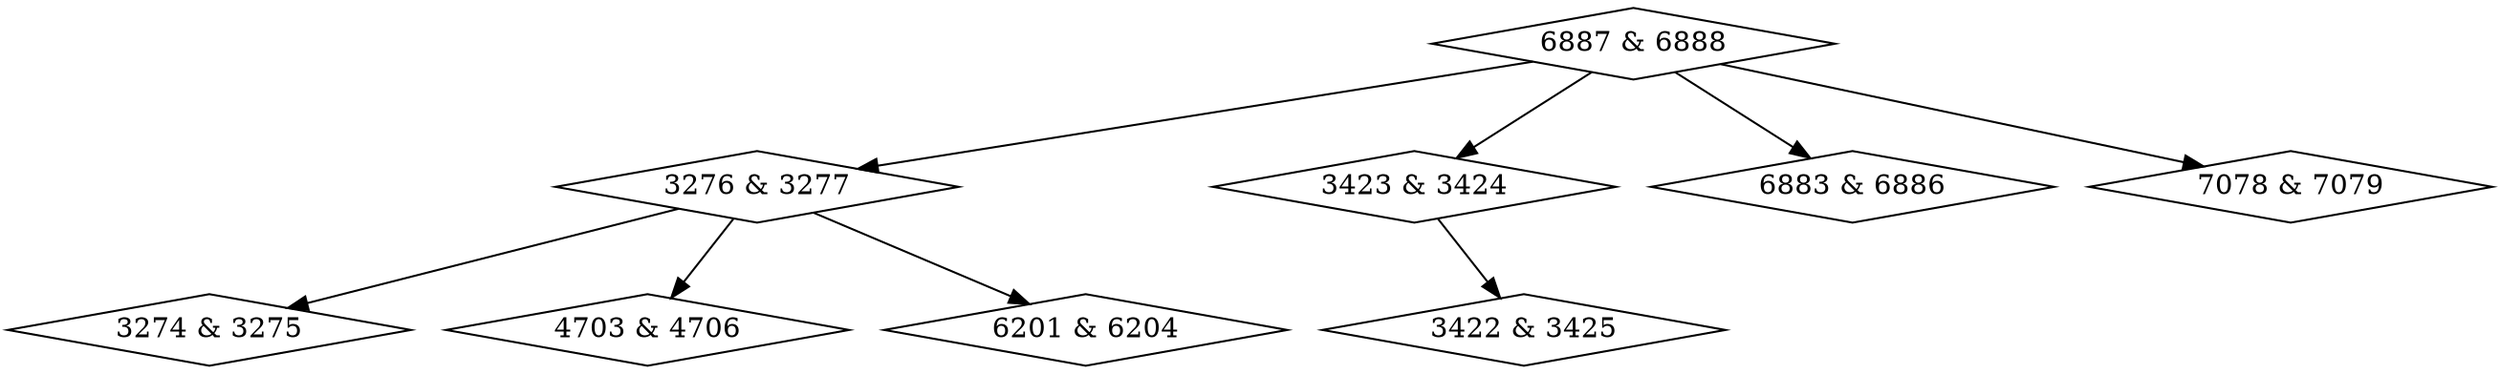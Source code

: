 digraph {
0 [label = "3274 & 3275", shape = diamond];
1 [label = "3276 & 3277", shape = diamond];
2 [label = "3422 & 3425", shape = diamond];
3 [label = "3423 & 3424", shape = diamond];
4 [label = "4703 & 4706", shape = diamond];
5 [label = "6201 & 6204", shape = diamond];
6 [label = "6883 & 6886", shape = diamond];
7 [label = "6887 & 6888", shape = diamond];
8 [label = "7078 & 7079", shape = diamond];
1->0;
1->4;
1->5;
3->2;
7->1;
7->3;
7->6;
7->8;
}

